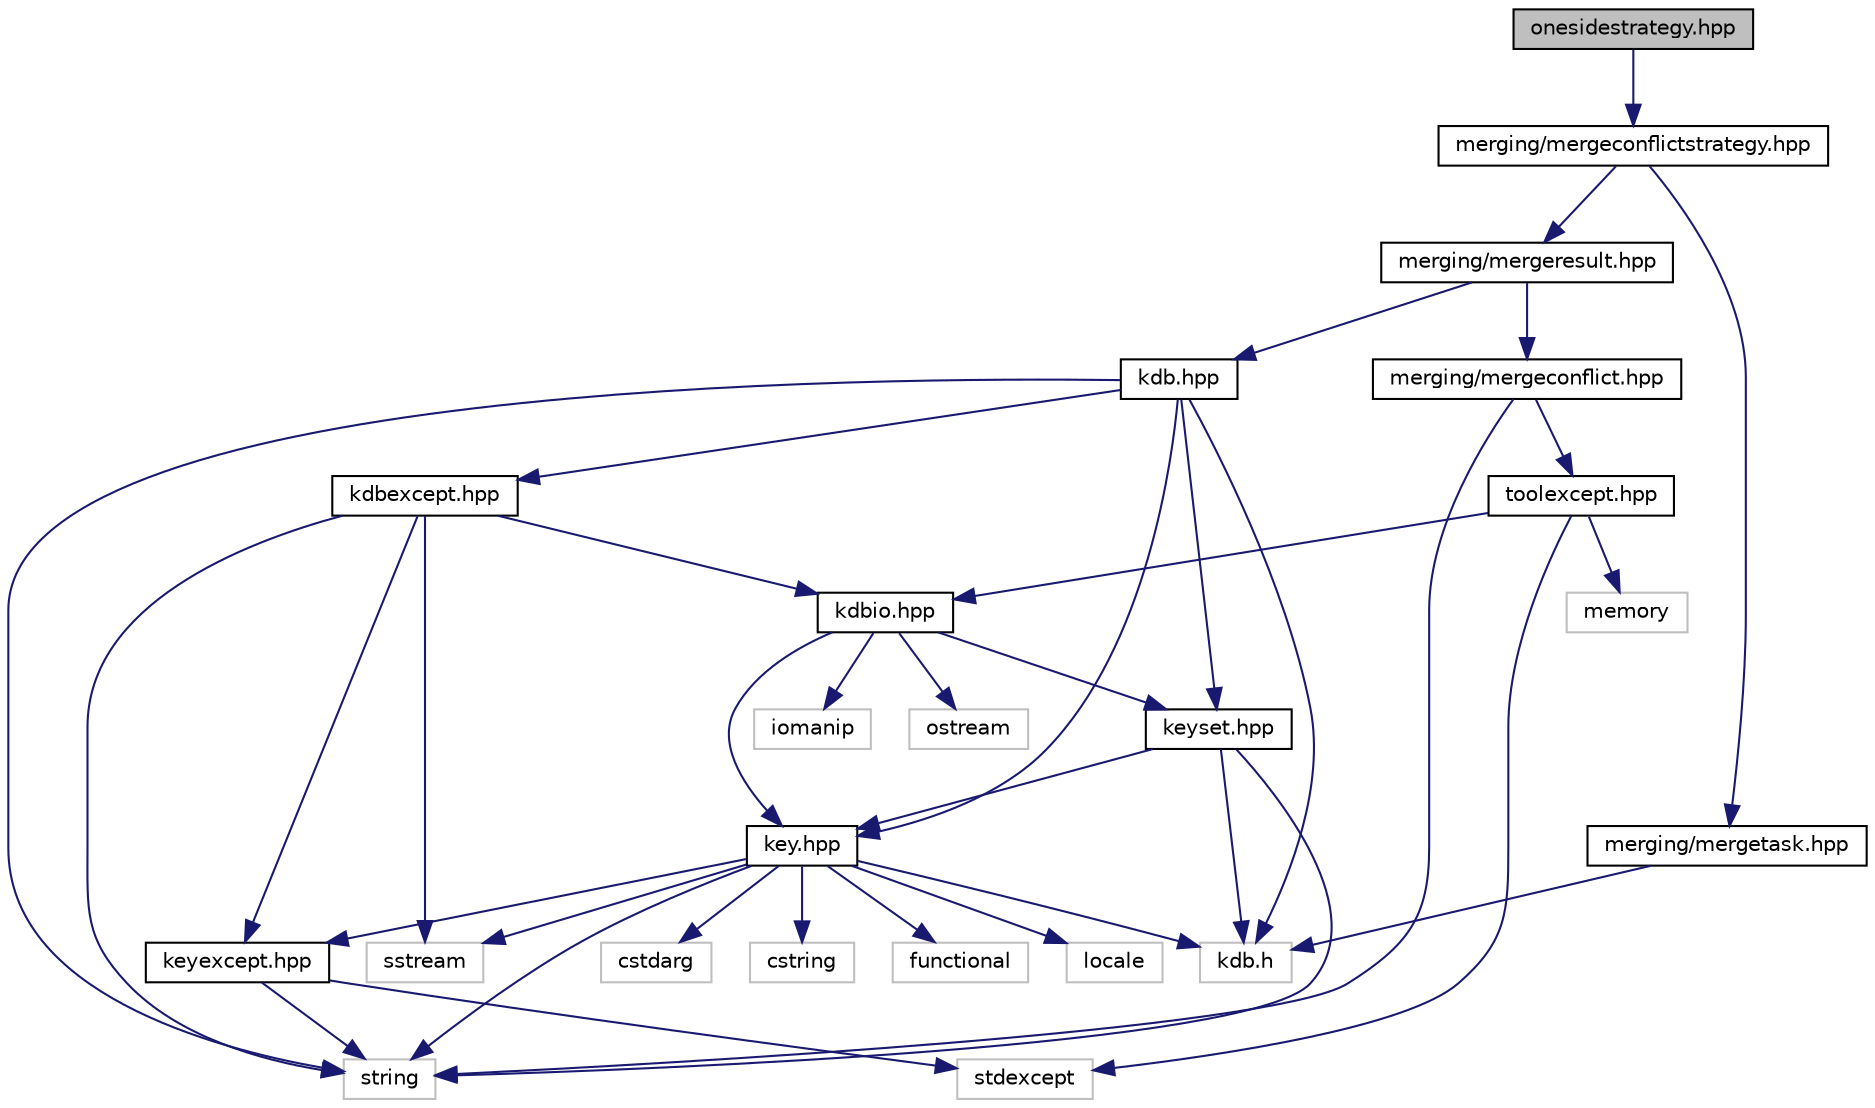 digraph "onesidestrategy.hpp"
{
  edge [fontname="Helvetica",fontsize="10",labelfontname="Helvetica",labelfontsize="10"];
  node [fontname="Helvetica",fontsize="10",shape=record];
  Node0 [label="onesidestrategy.hpp",height=0.2,width=0.4,color="black", fillcolor="grey75", style="filled", fontcolor="black"];
  Node0 -> Node1 [color="midnightblue",fontsize="10",style="solid"];
  Node1 [label="merging/mergeconflictstrategy.hpp",height=0.2,width=0.4,color="black", fillcolor="white", style="filled",URL="$mergeconflictstrategy_8hpp.html",tooltip="Interface for a MergeConflictStrategy. "];
  Node1 -> Node2 [color="midnightblue",fontsize="10",style="solid"];
  Node2 [label="merging/mergeresult.hpp",height=0.2,width=0.4,color="black", fillcolor="white", style="filled",URL="$mergeresult_8hpp.html",tooltip="Class modelling the result of a three way merge. "];
  Node2 -> Node3 [color="midnightblue",fontsize="10",style="solid"];
  Node3 [label="kdb.hpp",height=0.2,width=0.4,color="black", fillcolor="white", style="filled",URL="$kdb_8hpp.html"];
  Node3 -> Node4 [color="midnightblue",fontsize="10",style="solid"];
  Node4 [label="string",height=0.2,width=0.4,color="grey75", fillcolor="white", style="filled"];
  Node3 -> Node5 [color="midnightblue",fontsize="10",style="solid"];
  Node5 [label="kdbexcept.hpp",height=0.2,width=0.4,color="black", fillcolor="white", style="filled",URL="$kdbexcept_8hpp.html"];
  Node5 -> Node6 [color="midnightblue",fontsize="10",style="solid"];
  Node6 [label="keyexcept.hpp",height=0.2,width=0.4,color="black", fillcolor="white", style="filled",URL="$keyexcept_8hpp.html"];
  Node6 -> Node7 [color="midnightblue",fontsize="10",style="solid"];
  Node7 [label="stdexcept",height=0.2,width=0.4,color="grey75", fillcolor="white", style="filled"];
  Node6 -> Node4 [color="midnightblue",fontsize="10",style="solid"];
  Node5 -> Node8 [color="midnightblue",fontsize="10",style="solid"];
  Node8 [label="sstream",height=0.2,width=0.4,color="grey75", fillcolor="white", style="filled"];
  Node5 -> Node4 [color="midnightblue",fontsize="10",style="solid"];
  Node5 -> Node9 [color="midnightblue",fontsize="10",style="solid"];
  Node9 [label="kdbio.hpp",height=0.2,width=0.4,color="black", fillcolor="white", style="filled",URL="$kdbio_8hpp.html"];
  Node9 -> Node10 [color="midnightblue",fontsize="10",style="solid"];
  Node10 [label="key.hpp",height=0.2,width=0.4,color="black", fillcolor="white", style="filled",URL="$key_8hpp.html"];
  Node10 -> Node11 [color="midnightblue",fontsize="10",style="solid"];
  Node11 [label="cstdarg",height=0.2,width=0.4,color="grey75", fillcolor="white", style="filled"];
  Node10 -> Node12 [color="midnightblue",fontsize="10",style="solid"];
  Node12 [label="cstring",height=0.2,width=0.4,color="grey75", fillcolor="white", style="filled"];
  Node10 -> Node13 [color="midnightblue",fontsize="10",style="solid"];
  Node13 [label="functional",height=0.2,width=0.4,color="grey75", fillcolor="white", style="filled"];
  Node10 -> Node14 [color="midnightblue",fontsize="10",style="solid"];
  Node14 [label="locale",height=0.2,width=0.4,color="grey75", fillcolor="white", style="filled"];
  Node10 -> Node8 [color="midnightblue",fontsize="10",style="solid"];
  Node10 -> Node4 [color="midnightblue",fontsize="10",style="solid"];
  Node10 -> Node6 [color="midnightblue",fontsize="10",style="solid"];
  Node10 -> Node15 [color="midnightblue",fontsize="10",style="solid"];
  Node15 [label="kdb.h",height=0.2,width=0.4,color="grey75", fillcolor="white", style="filled"];
  Node9 -> Node16 [color="midnightblue",fontsize="10",style="solid"];
  Node16 [label="keyset.hpp",height=0.2,width=0.4,color="black", fillcolor="white", style="filled",URL="$keyset_8hpp.html"];
  Node16 -> Node4 [color="midnightblue",fontsize="10",style="solid"];
  Node16 -> Node10 [color="midnightblue",fontsize="10",style="solid"];
  Node16 -> Node15 [color="midnightblue",fontsize="10",style="solid"];
  Node9 -> Node17 [color="midnightblue",fontsize="10",style="solid"];
  Node17 [label="iomanip",height=0.2,width=0.4,color="grey75", fillcolor="white", style="filled"];
  Node9 -> Node18 [color="midnightblue",fontsize="10",style="solid"];
  Node18 [label="ostream",height=0.2,width=0.4,color="grey75", fillcolor="white", style="filled"];
  Node3 -> Node10 [color="midnightblue",fontsize="10",style="solid"];
  Node3 -> Node16 [color="midnightblue",fontsize="10",style="solid"];
  Node3 -> Node15 [color="midnightblue",fontsize="10",style="solid"];
  Node2 -> Node19 [color="midnightblue",fontsize="10",style="solid"];
  Node19 [label="merging/mergeconflict.hpp",height=0.2,width=0.4,color="black", fillcolor="white", style="filled",URL="$mergeconflict_8hpp.html",tooltip="Models a merge conflict. "];
  Node19 -> Node4 [color="midnightblue",fontsize="10",style="solid"];
  Node19 -> Node20 [color="midnightblue",fontsize="10",style="solid"];
  Node20 [label="toolexcept.hpp",height=0.2,width=0.4,color="black", fillcolor="white", style="filled",URL="$toolexcept_8hpp.html",tooltip="Implementation of all exceptions elektratools library might throw. "];
  Node20 -> Node21 [color="midnightblue",fontsize="10",style="solid"];
  Node21 [label="memory",height=0.2,width=0.4,color="grey75", fillcolor="white", style="filled"];
  Node20 -> Node7 [color="midnightblue",fontsize="10",style="solid"];
  Node20 -> Node9 [color="midnightblue",fontsize="10",style="solid"];
  Node1 -> Node22 [color="midnightblue",fontsize="10",style="solid"];
  Node22 [label="merging/mergetask.hpp",height=0.2,width=0.4,color="black", fillcolor="white", style="filled",URL="$mergetask_8hpp.html",tooltip="Models a merge task. "];
  Node22 -> Node15 [color="midnightblue",fontsize="10",style="solid"];
}
